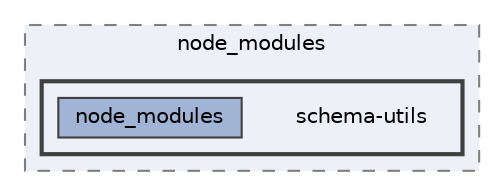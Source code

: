 digraph "pkiclassroomrescheduler/src/main/frontend/node_modules/schema-utils"
{
 // LATEX_PDF_SIZE
  bgcolor="transparent";
  edge [fontname=Helvetica,fontsize=10,labelfontname=Helvetica,labelfontsize=10];
  node [fontname=Helvetica,fontsize=10,shape=box,height=0.2,width=0.4];
  compound=true
  subgraph clusterdir_72953eda66ccb3a2722c28e1c3e6c23b {
    graph [ bgcolor="#edf0f7", pencolor="grey50", label="node_modules", fontname=Helvetica,fontsize=10 style="filled,dashed", URL="dir_72953eda66ccb3a2722c28e1c3e6c23b.html",tooltip=""]
  subgraph clusterdir_0754bd6f136ab6aaa53cf8c8f7a768d1 {
    graph [ bgcolor="#edf0f7", pencolor="grey25", label="", fontname=Helvetica,fontsize=10 style="filled,bold", URL="dir_0754bd6f136ab6aaa53cf8c8f7a768d1.html",tooltip=""]
    dir_0754bd6f136ab6aaa53cf8c8f7a768d1 [shape=plaintext, label="schema-utils"];
  dir_c5cb99156a44ec079c9f15ff31428a9d [label="node_modules", fillcolor="#a2b4d6", color="grey25", style="filled", URL="dir_c5cb99156a44ec079c9f15ff31428a9d.html",tooltip=""];
  }
  }
}
